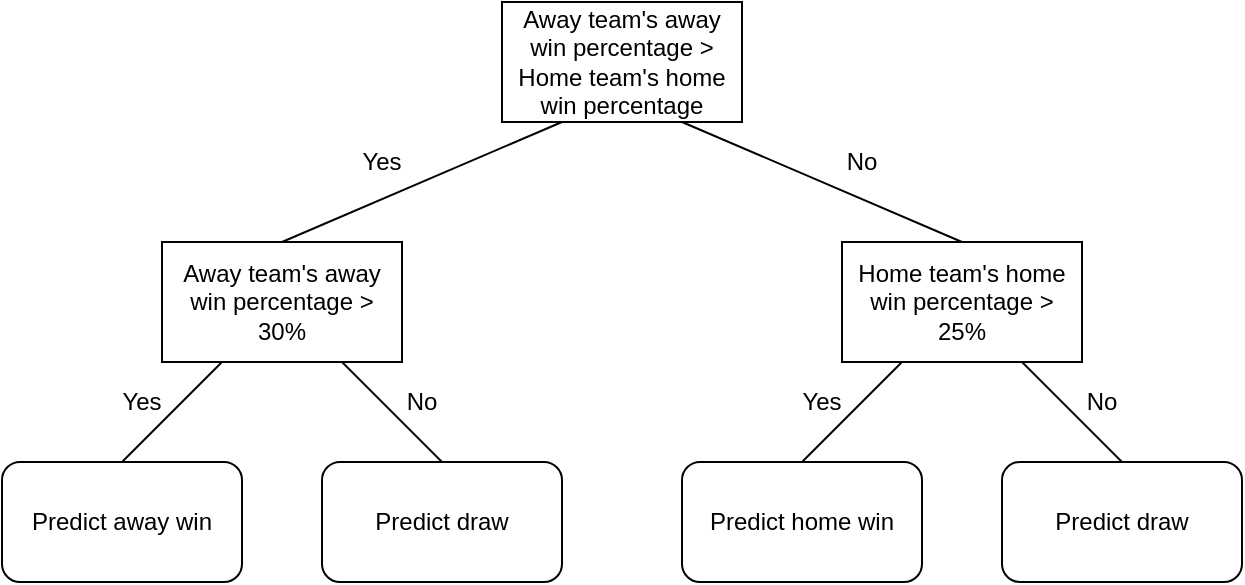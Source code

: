 <mxfile version="14.4.4" type="device"><diagram id="FMSJvaae1CHLaxln6Mqx" name="Page-1"><mxGraphModel dx="677" dy="363" grid="1" gridSize="10" guides="1" tooltips="1" connect="1" arrows="1" fold="1" page="1" pageScale="1" pageWidth="827" pageHeight="1169" math="0" shadow="0"><root><mxCell id="0"/><mxCell id="1" parent="0"/><mxCell id="urYI7Gm3im_CCta84gte-1" value="&lt;div&gt;Away team's away win percentage &amp;gt; Home team's home win percentage&lt;/div&gt;" style="rounded=0;whiteSpace=wrap;html=1;" vertex="1" parent="1"><mxGeometry x="300" y="160" width="120" height="60" as="geometry"/></mxCell><mxCell id="urYI7Gm3im_CCta84gte-2" value="&lt;div&gt;Away team's away win percentage &amp;gt; 30%&lt;/div&gt;" style="rounded=0;whiteSpace=wrap;html=1;" vertex="1" parent="1"><mxGeometry x="130" y="280" width="120" height="60" as="geometry"/></mxCell><mxCell id="urYI7Gm3im_CCta84gte-4" value="" style="endArrow=none;html=1;entryX=0.75;entryY=1;entryDx=0;entryDy=0;exitX=0.5;exitY=0;exitDx=0;exitDy=0;" edge="1" parent="1" source="urYI7Gm3im_CCta84gte-5" target="urYI7Gm3im_CCta84gte-1"><mxGeometry width="50" height="50" relative="1" as="geometry"><mxPoint x="440" y="270" as="sourcePoint"/><mxPoint x="420" y="220" as="targetPoint"/></mxGeometry></mxCell><mxCell id="urYI7Gm3im_CCta84gte-5" value="Home team's home win percentage &amp;gt; 25%" style="rounded=0;whiteSpace=wrap;html=1;" vertex="1" parent="1"><mxGeometry x="470" y="280" width="120" height="60" as="geometry"/></mxCell><mxCell id="urYI7Gm3im_CCta84gte-6" value="&lt;div&gt;Predict home win&lt;/div&gt;" style="rounded=1;whiteSpace=wrap;html=1;" vertex="1" parent="1"><mxGeometry x="390" y="390" width="120" height="60" as="geometry"/></mxCell><mxCell id="urYI7Gm3im_CCta84gte-9" value="" style="endArrow=none;html=1;entryX=0.25;entryY=1;entryDx=0;entryDy=0;exitX=0.5;exitY=0;exitDx=0;exitDy=0;" edge="1" parent="1" source="urYI7Gm3im_CCta84gte-2" target="urYI7Gm3im_CCta84gte-1"><mxGeometry width="50" height="50" relative="1" as="geometry"><mxPoint x="230" y="290" as="sourcePoint"/><mxPoint x="280" y="240" as="targetPoint"/></mxGeometry></mxCell><mxCell id="urYI7Gm3im_CCta84gte-10" value="Predict draw" style="rounded=1;whiteSpace=wrap;html=1;" vertex="1" parent="1"><mxGeometry x="550" y="390" width="120" height="60" as="geometry"/></mxCell><mxCell id="urYI7Gm3im_CCta84gte-14" value="" style="endArrow=none;html=1;entryX=0.25;entryY=1;entryDx=0;entryDy=0;exitX=0.5;exitY=0;exitDx=0;exitDy=0;" edge="1" parent="1" source="urYI7Gm3im_CCta84gte-6" target="urYI7Gm3im_CCta84gte-5"><mxGeometry width="50" height="50" relative="1" as="geometry"><mxPoint x="390" y="400" as="sourcePoint"/><mxPoint x="440" y="350" as="targetPoint"/></mxGeometry></mxCell><mxCell id="urYI7Gm3im_CCta84gte-15" value="" style="endArrow=none;html=1;entryX=0.75;entryY=1;entryDx=0;entryDy=0;exitX=0.5;exitY=0;exitDx=0;exitDy=0;" edge="1" parent="1" source="urYI7Gm3im_CCta84gte-10" target="urYI7Gm3im_CCta84gte-5"><mxGeometry width="50" height="50" relative="1" as="geometry"><mxPoint x="510" y="410" as="sourcePoint"/><mxPoint x="560" y="360" as="targetPoint"/></mxGeometry></mxCell><mxCell id="urYI7Gm3im_CCta84gte-16" value="&lt;div&gt;Predict away win&lt;/div&gt;" style="rounded=1;whiteSpace=wrap;html=1;" vertex="1" parent="1"><mxGeometry x="50" y="390" width="120" height="60" as="geometry"/></mxCell><mxCell id="urYI7Gm3im_CCta84gte-17" value="Predict draw" style="rounded=1;whiteSpace=wrap;html=1;" vertex="1" parent="1"><mxGeometry x="210" y="390" width="120" height="60" as="geometry"/></mxCell><mxCell id="urYI7Gm3im_CCta84gte-18" value="" style="endArrow=none;html=1;entryX=0.25;entryY=1;entryDx=0;entryDy=0;exitX=0.5;exitY=0;exitDx=0;exitDy=0;" edge="1" parent="1" source="urYI7Gm3im_CCta84gte-16"><mxGeometry width="50" height="50" relative="1" as="geometry"><mxPoint x="50" y="400" as="sourcePoint"/><mxPoint x="160" y="340" as="targetPoint"/></mxGeometry></mxCell><mxCell id="urYI7Gm3im_CCta84gte-19" value="" style="endArrow=none;html=1;entryX=0.75;entryY=1;entryDx=0;entryDy=0;exitX=0.5;exitY=0;exitDx=0;exitDy=0;" edge="1" parent="1" source="urYI7Gm3im_CCta84gte-17"><mxGeometry width="50" height="50" relative="1" as="geometry"><mxPoint x="170" y="410" as="sourcePoint"/><mxPoint x="220" y="340" as="targetPoint"/></mxGeometry></mxCell><mxCell id="urYI7Gm3im_CCta84gte-20" value="Yes" style="text;html=1;strokeColor=none;fillColor=none;align=center;verticalAlign=middle;whiteSpace=wrap;rounded=0;" vertex="1" parent="1"><mxGeometry x="220" y="230" width="40" height="20" as="geometry"/></mxCell><mxCell id="urYI7Gm3im_CCta84gte-21" value="Yes" style="text;html=1;strokeColor=none;fillColor=none;align=center;verticalAlign=middle;whiteSpace=wrap;rounded=0;" vertex="1" parent="1"><mxGeometry x="100" y="350" width="40" height="20" as="geometry"/></mxCell><mxCell id="urYI7Gm3im_CCta84gte-22" value="Yes" style="text;html=1;strokeColor=none;fillColor=none;align=center;verticalAlign=middle;whiteSpace=wrap;rounded=0;" vertex="1" parent="1"><mxGeometry x="440" y="350" width="40" height="20" as="geometry"/></mxCell><mxCell id="urYI7Gm3im_CCta84gte-24" value="&lt;div&gt;No&lt;/div&gt;" style="text;html=1;strokeColor=none;fillColor=none;align=center;verticalAlign=middle;whiteSpace=wrap;rounded=0;" vertex="1" parent="1"><mxGeometry x="460" y="230" width="40" height="20" as="geometry"/></mxCell><mxCell id="urYI7Gm3im_CCta84gte-25" value="&lt;div&gt;No&lt;/div&gt;" style="text;html=1;strokeColor=none;fillColor=none;align=center;verticalAlign=middle;whiteSpace=wrap;rounded=0;" vertex="1" parent="1"><mxGeometry x="580" y="350" width="40" height="20" as="geometry"/></mxCell><mxCell id="urYI7Gm3im_CCta84gte-26" value="&lt;div&gt;No&lt;/div&gt;" style="text;html=1;strokeColor=none;fillColor=none;align=center;verticalAlign=middle;whiteSpace=wrap;rounded=0;" vertex="1" parent="1"><mxGeometry x="240" y="350" width="40" height="20" as="geometry"/></mxCell></root></mxGraphModel></diagram></mxfile>